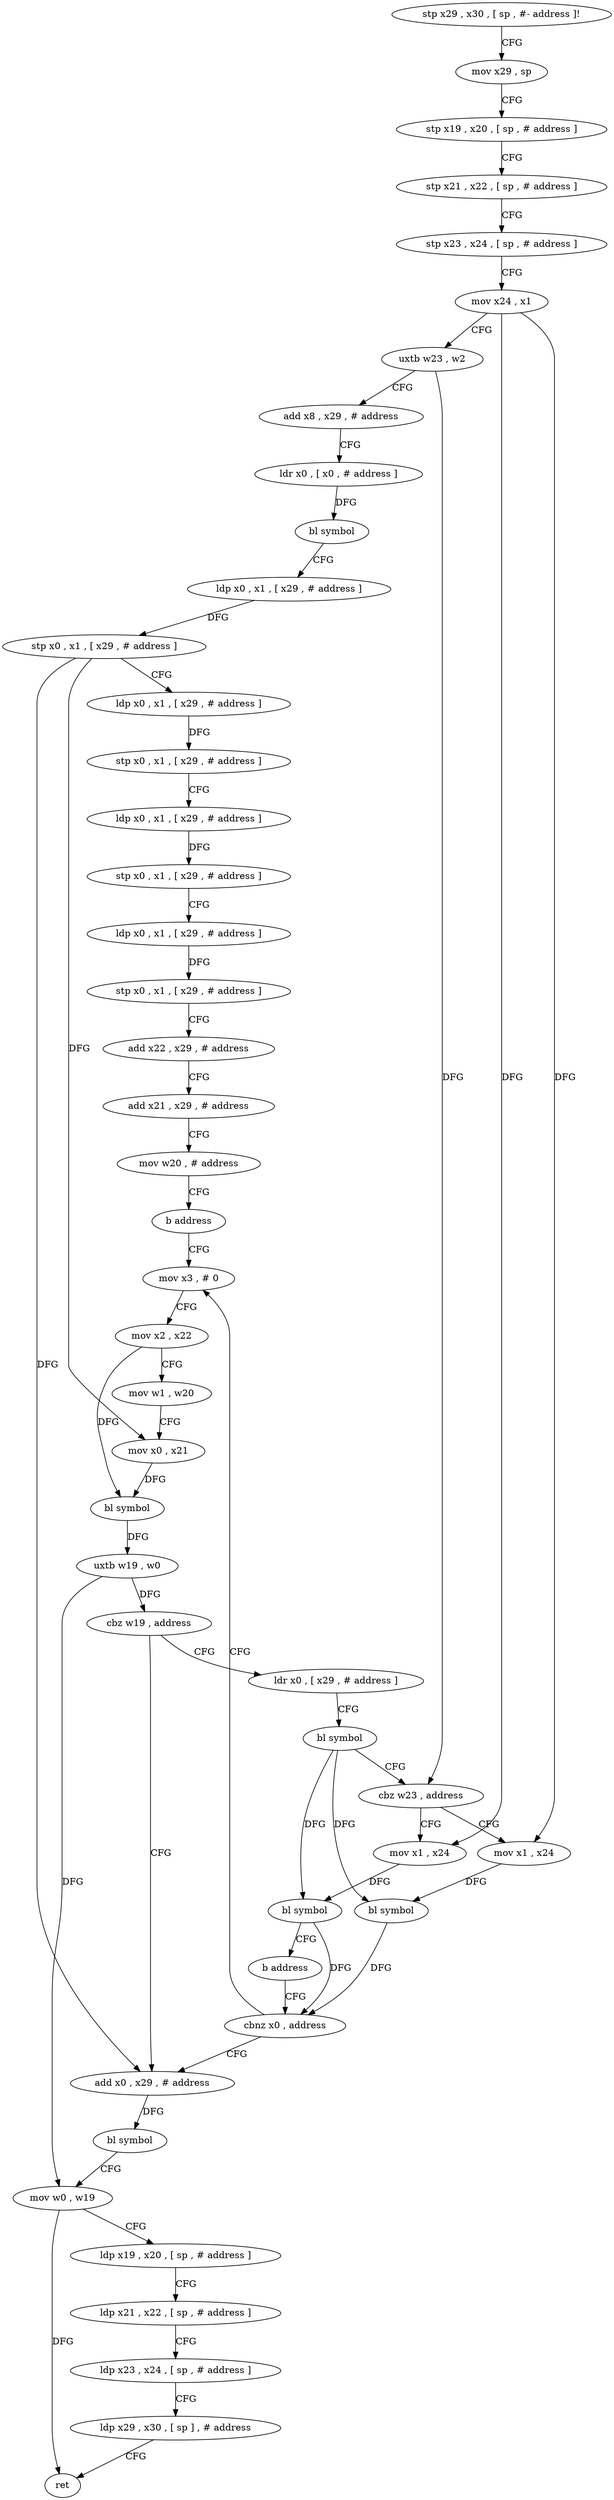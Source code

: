 digraph "func" {
"87500" [label = "stp x29 , x30 , [ sp , #- address ]!" ]
"87504" [label = "mov x29 , sp" ]
"87508" [label = "stp x19 , x20 , [ sp , # address ]" ]
"87512" [label = "stp x21 , x22 , [ sp , # address ]" ]
"87516" [label = "stp x23 , x24 , [ sp , # address ]" ]
"87520" [label = "mov x24 , x1" ]
"87524" [label = "uxtb w23 , w2" ]
"87528" [label = "add x8 , x29 , # address" ]
"87532" [label = "ldr x0 , [ x0 , # address ]" ]
"87536" [label = "bl symbol" ]
"87540" [label = "ldp x0 , x1 , [ x29 , # address ]" ]
"87544" [label = "stp x0 , x1 , [ x29 , # address ]" ]
"87548" [label = "ldp x0 , x1 , [ x29 , # address ]" ]
"87552" [label = "stp x0 , x1 , [ x29 , # address ]" ]
"87556" [label = "ldp x0 , x1 , [ x29 , # address ]" ]
"87560" [label = "stp x0 , x1 , [ x29 , # address ]" ]
"87564" [label = "ldp x0 , x1 , [ x29 , # address ]" ]
"87568" [label = "stp x0 , x1 , [ x29 , # address ]" ]
"87572" [label = "add x22 , x29 , # address" ]
"87576" [label = "add x21 , x29 , # address" ]
"87580" [label = "mov w20 , # address" ]
"87584" [label = "b address" ]
"87600" [label = "mov x3 , # 0" ]
"87604" [label = "mov x2 , x22" ]
"87608" [label = "mov w1 , w20" ]
"87612" [label = "mov x0 , x21" ]
"87616" [label = "bl symbol" ]
"87620" [label = "uxtb w19 , w0" ]
"87624" [label = "cbz w19 , address" ]
"87652" [label = "add x0 , x29 , # address" ]
"87628" [label = "ldr x0 , [ x29 , # address ]" ]
"87656" [label = "bl symbol" ]
"87660" [label = "mov w0 , w19" ]
"87664" [label = "ldp x19 , x20 , [ sp , # address ]" ]
"87668" [label = "ldp x21 , x22 , [ sp , # address ]" ]
"87672" [label = "ldp x23 , x24 , [ sp , # address ]" ]
"87676" [label = "ldp x29 , x30 , [ sp ] , # address" ]
"87680" [label = "ret" ]
"87632" [label = "bl symbol" ]
"87636" [label = "cbz w23 , address" ]
"87588" [label = "mov x1 , x24" ]
"87640" [label = "mov x1 , x24" ]
"87592" [label = "bl symbol" ]
"87596" [label = "cbnz x0 , address" ]
"87644" [label = "bl symbol" ]
"87648" [label = "b address" ]
"87500" -> "87504" [ label = "CFG" ]
"87504" -> "87508" [ label = "CFG" ]
"87508" -> "87512" [ label = "CFG" ]
"87512" -> "87516" [ label = "CFG" ]
"87516" -> "87520" [ label = "CFG" ]
"87520" -> "87524" [ label = "CFG" ]
"87520" -> "87588" [ label = "DFG" ]
"87520" -> "87640" [ label = "DFG" ]
"87524" -> "87528" [ label = "CFG" ]
"87524" -> "87636" [ label = "DFG" ]
"87528" -> "87532" [ label = "CFG" ]
"87532" -> "87536" [ label = "DFG" ]
"87536" -> "87540" [ label = "CFG" ]
"87540" -> "87544" [ label = "DFG" ]
"87544" -> "87548" [ label = "CFG" ]
"87544" -> "87612" [ label = "DFG" ]
"87544" -> "87652" [ label = "DFG" ]
"87548" -> "87552" [ label = "DFG" ]
"87552" -> "87556" [ label = "CFG" ]
"87556" -> "87560" [ label = "DFG" ]
"87560" -> "87564" [ label = "CFG" ]
"87564" -> "87568" [ label = "DFG" ]
"87568" -> "87572" [ label = "CFG" ]
"87572" -> "87576" [ label = "CFG" ]
"87576" -> "87580" [ label = "CFG" ]
"87580" -> "87584" [ label = "CFG" ]
"87584" -> "87600" [ label = "CFG" ]
"87600" -> "87604" [ label = "CFG" ]
"87604" -> "87608" [ label = "CFG" ]
"87604" -> "87616" [ label = "DFG" ]
"87608" -> "87612" [ label = "CFG" ]
"87612" -> "87616" [ label = "DFG" ]
"87616" -> "87620" [ label = "DFG" ]
"87620" -> "87624" [ label = "DFG" ]
"87620" -> "87660" [ label = "DFG" ]
"87624" -> "87652" [ label = "CFG" ]
"87624" -> "87628" [ label = "CFG" ]
"87652" -> "87656" [ label = "DFG" ]
"87628" -> "87632" [ label = "CFG" ]
"87656" -> "87660" [ label = "CFG" ]
"87660" -> "87664" [ label = "CFG" ]
"87660" -> "87680" [ label = "DFG" ]
"87664" -> "87668" [ label = "CFG" ]
"87668" -> "87672" [ label = "CFG" ]
"87672" -> "87676" [ label = "CFG" ]
"87676" -> "87680" [ label = "CFG" ]
"87632" -> "87636" [ label = "CFG" ]
"87632" -> "87592" [ label = "DFG" ]
"87632" -> "87644" [ label = "DFG" ]
"87636" -> "87588" [ label = "CFG" ]
"87636" -> "87640" [ label = "CFG" ]
"87588" -> "87592" [ label = "DFG" ]
"87640" -> "87644" [ label = "DFG" ]
"87592" -> "87596" [ label = "DFG" ]
"87596" -> "87652" [ label = "CFG" ]
"87596" -> "87600" [ label = "CFG" ]
"87644" -> "87648" [ label = "CFG" ]
"87644" -> "87596" [ label = "DFG" ]
"87648" -> "87596" [ label = "CFG" ]
}
